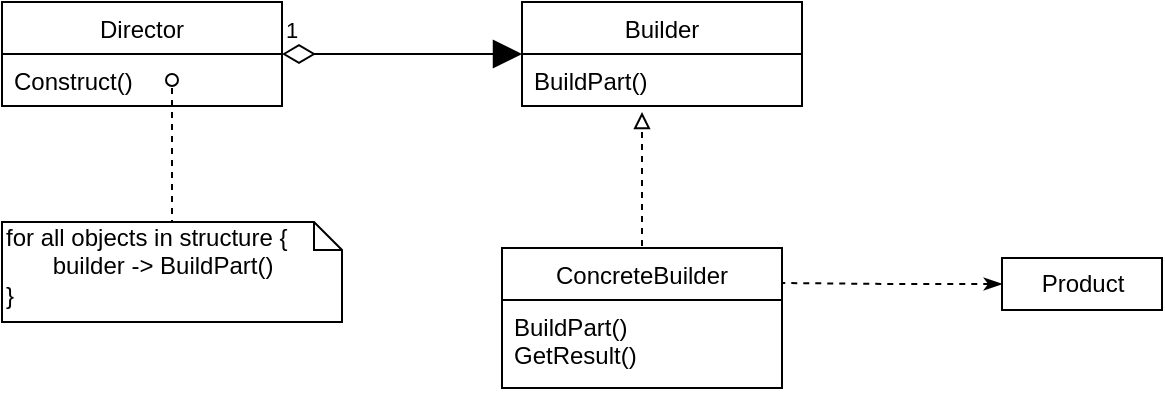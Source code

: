 <mxfile version="10.6.7" type="device"><diagram id="eitIraiCSbTlLv79fjN3" name="Page-1"><mxGraphModel dx="432" dy="815" grid="1" gridSize="10" guides="1" tooltips="1" connect="1" arrows="1" fold="1" page="1" pageScale="1" pageWidth="850" pageHeight="1100" math="0" shadow="0"><root><mxCell id="0"/><mxCell id="1" parent="0"/><mxCell id="064XMiAH1XA6vbhzXpn2-1" value="Director" style="swimlane;fontStyle=0;childLayout=stackLayout;horizontal=1;startSize=26;fillColor=none;horizontalStack=0;resizeParent=1;resizeParentMax=0;resizeLast=0;collapsible=1;marginBottom=0;" vertex="1" parent="1"><mxGeometry x="60" y="260" width="140" height="52" as="geometry"/></mxCell><mxCell id="064XMiAH1XA6vbhzXpn2-2" value="Construct()" style="text;strokeColor=none;fillColor=none;align=left;verticalAlign=top;spacingLeft=4;spacingRight=4;overflow=hidden;rotatable=0;points=[[0,0.5],[1,0.5]];portConstraint=eastwest;" vertex="1" parent="064XMiAH1XA6vbhzXpn2-1"><mxGeometry y="26" width="140" height="26" as="geometry"/></mxCell><mxCell id="064XMiAH1XA6vbhzXpn2-14" value="Builder" style="swimlane;fontStyle=0;childLayout=stackLayout;horizontal=1;startSize=26;fillColor=none;horizontalStack=0;resizeParent=1;resizeParentMax=0;resizeLast=0;collapsible=1;marginBottom=0;" vertex="1" parent="1"><mxGeometry x="320" y="260" width="140" height="52" as="geometry"/></mxCell><mxCell id="064XMiAH1XA6vbhzXpn2-15" value="BuildPart()" style="text;strokeColor=none;fillColor=none;align=left;verticalAlign=top;spacingLeft=4;spacingRight=4;overflow=hidden;rotatable=0;points=[[0,0.5],[1,0.5]];portConstraint=eastwest;" vertex="1" parent="064XMiAH1XA6vbhzXpn2-14"><mxGeometry y="26" width="140" height="26" as="geometry"/></mxCell><mxCell id="064XMiAH1XA6vbhzXpn2-16" value="1" style="endArrow=block;html=1;endSize=12;startArrow=diamondThin;startSize=14;startFill=0;edgeStyle=orthogonalEdgeStyle;align=left;verticalAlign=bottom;endFill=1;" edge="1" parent="1" source="064XMiAH1XA6vbhzXpn2-1"><mxGeometry x="-1" y="3" relative="1" as="geometry"><mxPoint x="200" y="286" as="sourcePoint"/><mxPoint x="320" y="286" as="targetPoint"/></mxGeometry></mxCell><mxCell id="064XMiAH1XA6vbhzXpn2-20" style="edgeStyle=orthogonalEdgeStyle;rounded=0;orthogonalLoop=1;jettySize=auto;html=1;endArrow=oval;endFill=0;dashed=1;" edge="1" parent="1"><mxGeometry relative="1" as="geometry"><mxPoint x="151" y="420" as="sourcePoint"/><mxPoint x="145" y="299" as="targetPoint"/><Array as="points"><mxPoint x="145" y="420"/></Array></mxGeometry></mxCell><mxCell id="064XMiAH1XA6vbhzXpn2-17" value="for all objects in structure {&lt;br&gt;&amp;nbsp; &amp;nbsp; &amp;nbsp; &amp;nbsp;builder -&amp;gt; BuildPart()&lt;br&gt;}&lt;br&gt;" style="shape=note;whiteSpace=wrap;html=1;size=14;verticalAlign=top;align=left;spacingTop=-6;" vertex="1" parent="1"><mxGeometry x="60" y="370" width="170" height="50" as="geometry"/></mxCell><mxCell id="064XMiAH1XA6vbhzXpn2-25" style="edgeStyle=orthogonalEdgeStyle;rounded=0;orthogonalLoop=1;jettySize=auto;html=1;dashed=1;endArrow=block;endFill=0;" edge="1" parent="1"><mxGeometry relative="1" as="geometry"><mxPoint x="380" y="315" as="targetPoint"/><mxPoint x="380" y="382" as="sourcePoint"/><Array as="points"><mxPoint x="380" y="315"/></Array></mxGeometry></mxCell><mxCell id="064XMiAH1XA6vbhzXpn2-22" value="ConcreteBuilder" style="swimlane;fontStyle=0;childLayout=stackLayout;horizontal=1;startSize=26;fillColor=none;horizontalStack=0;resizeParent=1;resizeParentMax=0;resizeLast=0;collapsible=1;marginBottom=0;" vertex="1" parent="1"><mxGeometry x="310" y="383" width="140" height="70" as="geometry"/></mxCell><mxCell id="064XMiAH1XA6vbhzXpn2-23" value="BuildPart()&#10;GetResult()&#10;" style="text;strokeColor=none;fillColor=none;align=left;verticalAlign=top;spacingLeft=4;spacingRight=4;overflow=hidden;rotatable=0;points=[[0,0.5],[1,0.5]];portConstraint=eastwest;" vertex="1" parent="064XMiAH1XA6vbhzXpn2-22"><mxGeometry y="26" width="140" height="44" as="geometry"/></mxCell><mxCell id="064XMiAH1XA6vbhzXpn2-27" style="edgeStyle=orthogonalEdgeStyle;rounded=0;orthogonalLoop=1;jettySize=auto;html=1;entryX=1;entryY=0.25;entryDx=0;entryDy=0;dashed=1;endArrow=none;endFill=0;startArrow=classicThin;startFill=1;" edge="1" parent="1" source="064XMiAH1XA6vbhzXpn2-26" target="064XMiAH1XA6vbhzXpn2-22"><mxGeometry relative="1" as="geometry"/></mxCell><mxCell id="064XMiAH1XA6vbhzXpn2-26" value="Product" style="html=1;" vertex="1" parent="1"><mxGeometry x="560" y="388" width="80" height="26" as="geometry"/></mxCell></root></mxGraphModel></diagram></mxfile>